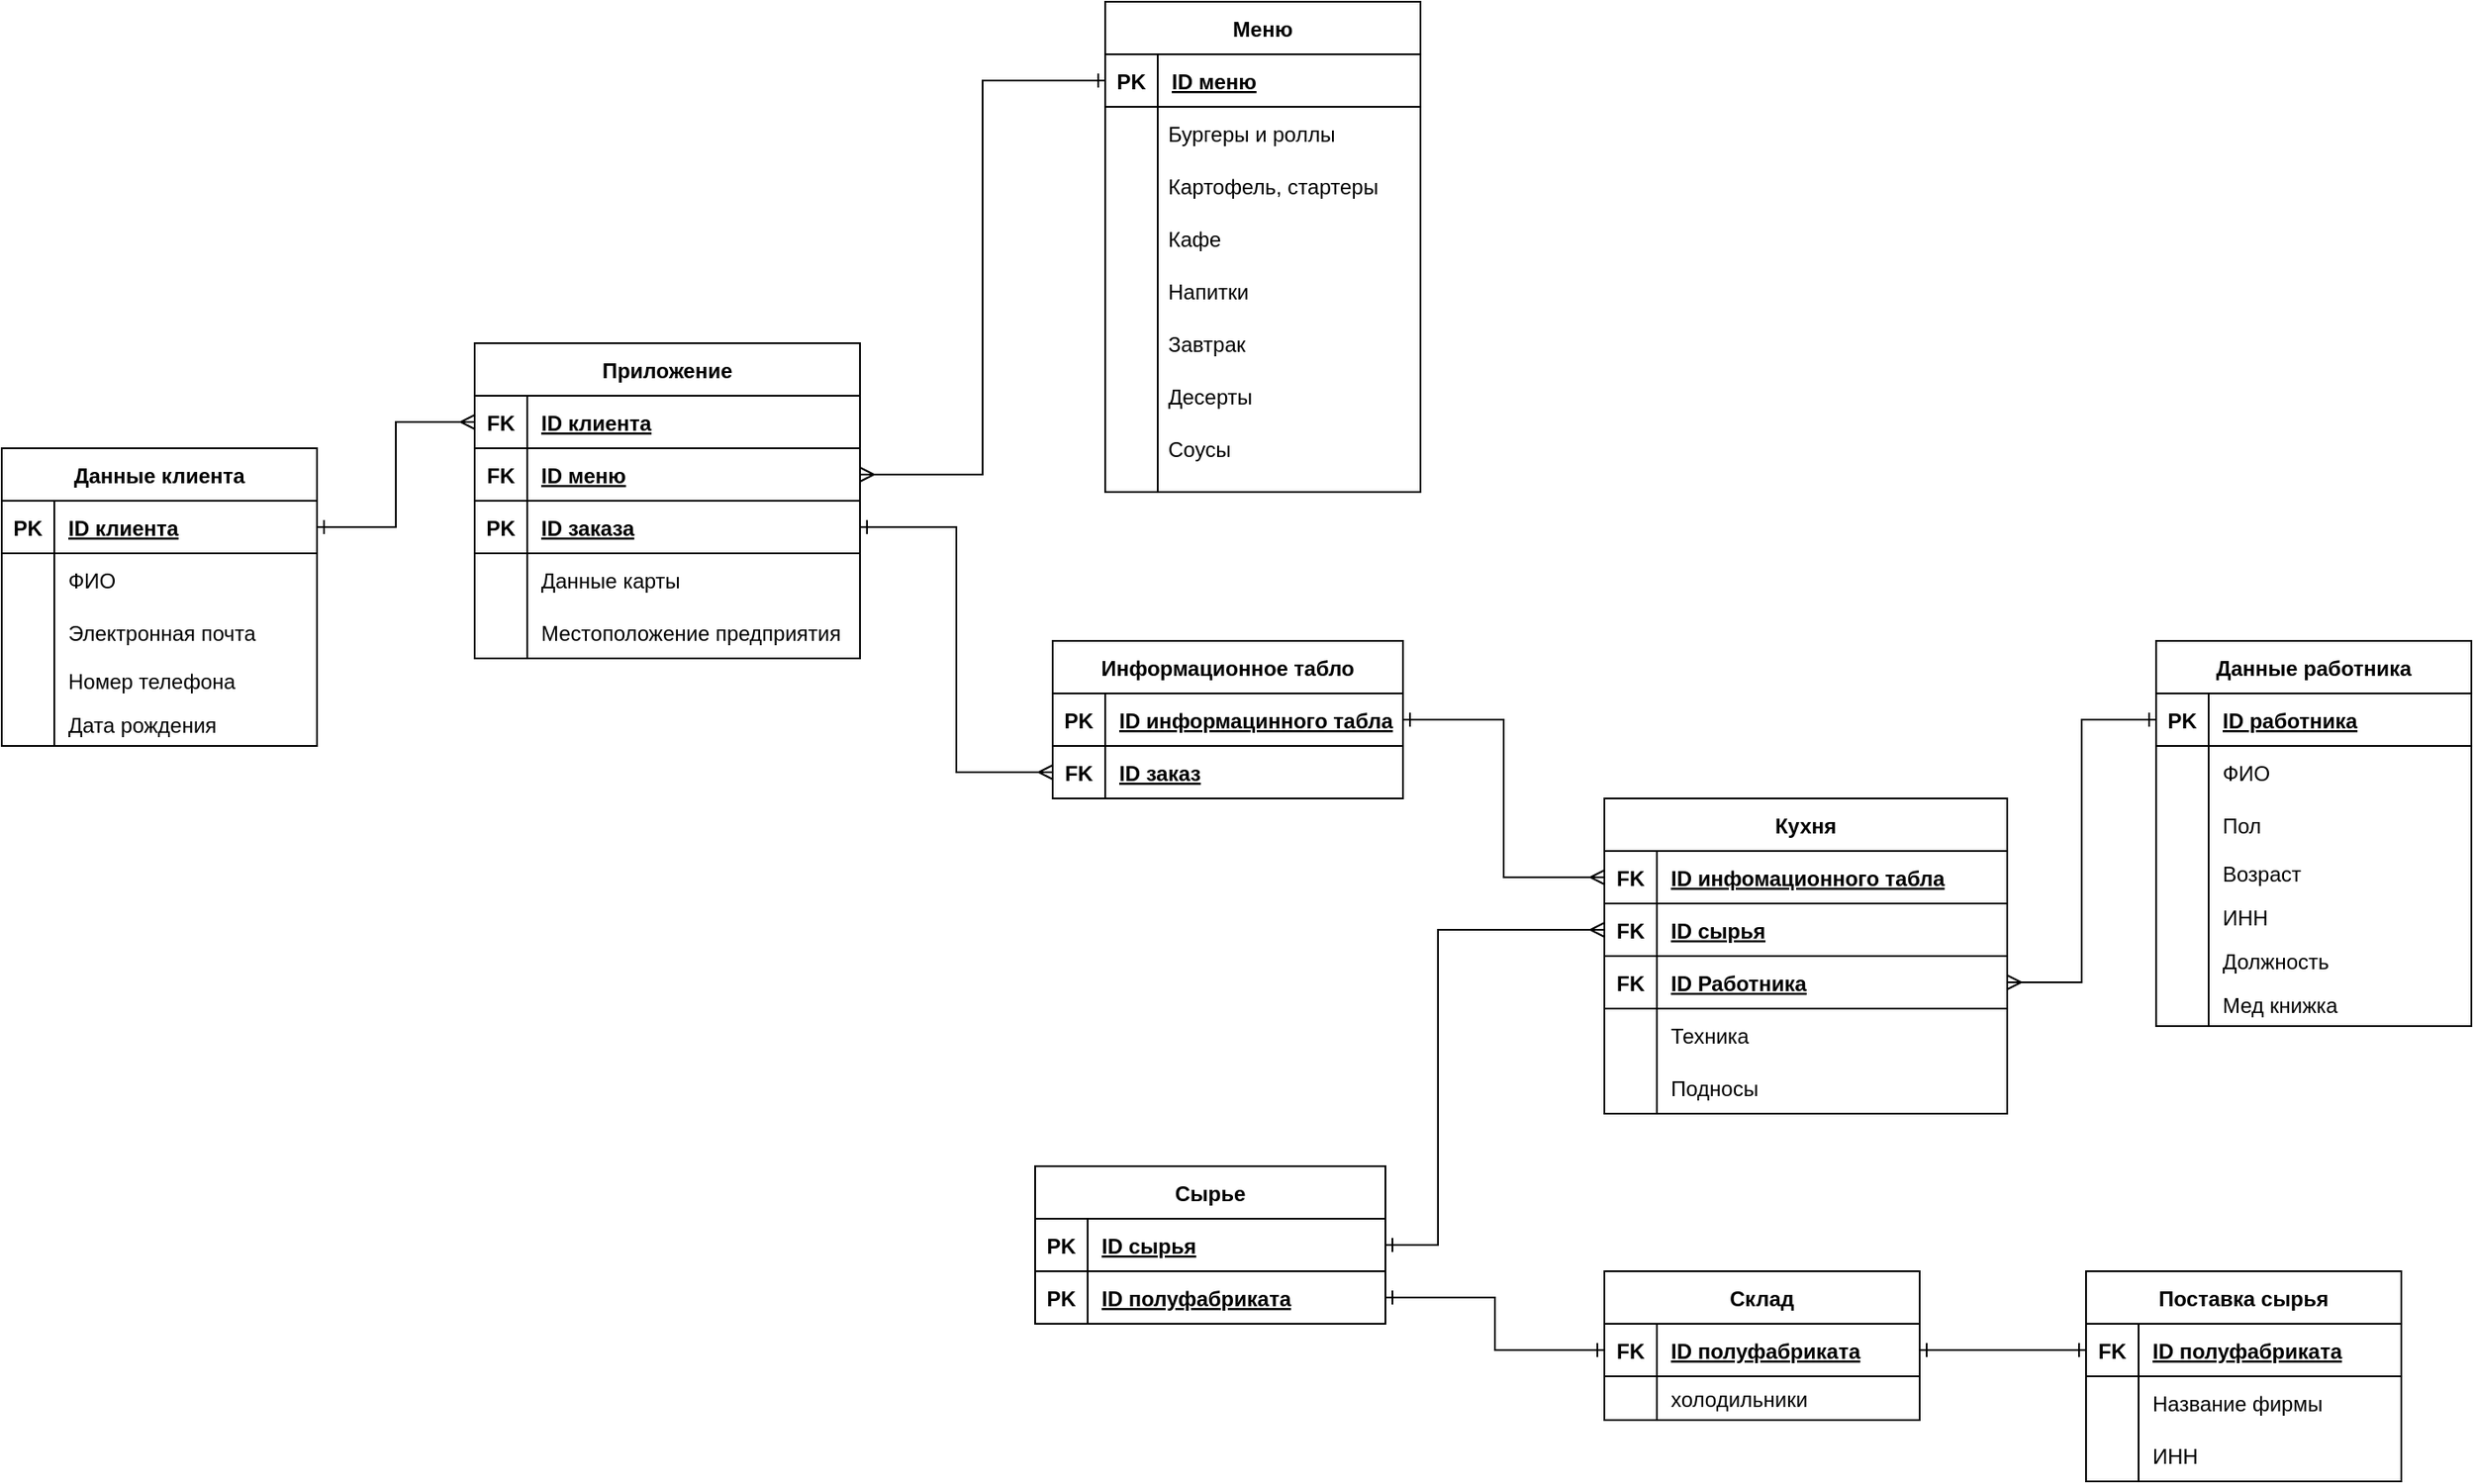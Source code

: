 <mxfile version="20.3.0" type="device"><diagram id="C5RBs43oDa-KdzZeNtuy" name="Page-1"><mxGraphModel dx="2031" dy="1224" grid="1" gridSize="10" guides="1" tooltips="1" connect="1" arrows="1" fold="1" page="1" pageScale="1" pageWidth="827" pageHeight="1169" math="0" shadow="0"><root><mxCell id="WIyWlLk6GJQsqaUBKTNV-0"/><mxCell id="WIyWlLk6GJQsqaUBKTNV-1" parent="WIyWlLk6GJQsqaUBKTNV-0"/><mxCell id="21Q_Gl4Gn3u93fMP9AJ4-6" value="Данные клиента" style="shape=table;startSize=30;container=1;collapsible=1;childLayout=tableLayout;fixedRows=1;rowLines=0;fontStyle=1;align=center;resizeLast=1;" vertex="1" parent="WIyWlLk6GJQsqaUBKTNV-1"><mxGeometry x="160" y="820" width="180" height="170" as="geometry"/></mxCell><mxCell id="21Q_Gl4Gn3u93fMP9AJ4-7" value="" style="shape=tableRow;horizontal=0;startSize=0;swimlaneHead=0;swimlaneBody=0;fillColor=none;collapsible=0;dropTarget=0;points=[[0,0.5],[1,0.5]];portConstraint=eastwest;top=0;left=0;right=0;bottom=1;" vertex="1" parent="21Q_Gl4Gn3u93fMP9AJ4-6"><mxGeometry y="30" width="180" height="30" as="geometry"/></mxCell><mxCell id="21Q_Gl4Gn3u93fMP9AJ4-8" value="PK" style="shape=partialRectangle;connectable=0;fillColor=none;top=0;left=0;bottom=0;right=0;fontStyle=1;overflow=hidden;" vertex="1" parent="21Q_Gl4Gn3u93fMP9AJ4-7"><mxGeometry width="30" height="30" as="geometry"><mxRectangle width="30" height="30" as="alternateBounds"/></mxGeometry></mxCell><mxCell id="21Q_Gl4Gn3u93fMP9AJ4-9" value="ID клиента" style="shape=partialRectangle;connectable=0;fillColor=none;top=0;left=0;bottom=0;right=0;align=left;spacingLeft=6;fontStyle=5;overflow=hidden;" vertex="1" parent="21Q_Gl4Gn3u93fMP9AJ4-7"><mxGeometry x="30" width="150" height="30" as="geometry"><mxRectangle width="150" height="30" as="alternateBounds"/></mxGeometry></mxCell><mxCell id="21Q_Gl4Gn3u93fMP9AJ4-10" value="" style="shape=tableRow;horizontal=0;startSize=0;swimlaneHead=0;swimlaneBody=0;fillColor=none;collapsible=0;dropTarget=0;points=[[0,0.5],[1,0.5]];portConstraint=eastwest;top=0;left=0;right=0;bottom=0;" vertex="1" parent="21Q_Gl4Gn3u93fMP9AJ4-6"><mxGeometry y="60" width="180" height="30" as="geometry"/></mxCell><mxCell id="21Q_Gl4Gn3u93fMP9AJ4-11" value="" style="shape=partialRectangle;connectable=0;fillColor=none;top=0;left=0;bottom=0;right=0;editable=1;overflow=hidden;" vertex="1" parent="21Q_Gl4Gn3u93fMP9AJ4-10"><mxGeometry width="30" height="30" as="geometry"><mxRectangle width="30" height="30" as="alternateBounds"/></mxGeometry></mxCell><mxCell id="21Q_Gl4Gn3u93fMP9AJ4-12" value="ФИО" style="shape=partialRectangle;connectable=0;fillColor=none;top=0;left=0;bottom=0;right=0;align=left;spacingLeft=6;overflow=hidden;" vertex="1" parent="21Q_Gl4Gn3u93fMP9AJ4-10"><mxGeometry x="30" width="150" height="30" as="geometry"><mxRectangle width="150" height="30" as="alternateBounds"/></mxGeometry></mxCell><mxCell id="21Q_Gl4Gn3u93fMP9AJ4-13" value="" style="shape=tableRow;horizontal=0;startSize=0;swimlaneHead=0;swimlaneBody=0;fillColor=none;collapsible=0;dropTarget=0;points=[[0,0.5],[1,0.5]];portConstraint=eastwest;top=0;left=0;right=0;bottom=0;" vertex="1" parent="21Q_Gl4Gn3u93fMP9AJ4-6"><mxGeometry y="90" width="180" height="30" as="geometry"/></mxCell><mxCell id="21Q_Gl4Gn3u93fMP9AJ4-14" value="" style="shape=partialRectangle;connectable=0;fillColor=none;top=0;left=0;bottom=0;right=0;editable=1;overflow=hidden;" vertex="1" parent="21Q_Gl4Gn3u93fMP9AJ4-13"><mxGeometry width="30" height="30" as="geometry"><mxRectangle width="30" height="30" as="alternateBounds"/></mxGeometry></mxCell><mxCell id="21Q_Gl4Gn3u93fMP9AJ4-15" value="Электронная почта" style="shape=partialRectangle;connectable=0;fillColor=none;top=0;left=0;bottom=0;right=0;align=left;spacingLeft=6;overflow=hidden;" vertex="1" parent="21Q_Gl4Gn3u93fMP9AJ4-13"><mxGeometry x="30" width="150" height="30" as="geometry"><mxRectangle width="150" height="30" as="alternateBounds"/></mxGeometry></mxCell><mxCell id="21Q_Gl4Gn3u93fMP9AJ4-16" value="" style="shape=tableRow;horizontal=0;startSize=0;swimlaneHead=0;swimlaneBody=0;fillColor=none;collapsible=0;dropTarget=0;points=[[0,0.5],[1,0.5]];portConstraint=eastwest;top=0;left=0;right=0;bottom=0;" vertex="1" parent="21Q_Gl4Gn3u93fMP9AJ4-6"><mxGeometry y="120" width="180" height="25" as="geometry"/></mxCell><mxCell id="21Q_Gl4Gn3u93fMP9AJ4-17" value="" style="shape=partialRectangle;connectable=0;fillColor=none;top=0;left=0;bottom=0;right=0;editable=1;overflow=hidden;" vertex="1" parent="21Q_Gl4Gn3u93fMP9AJ4-16"><mxGeometry width="30" height="25" as="geometry"><mxRectangle width="30" height="25" as="alternateBounds"/></mxGeometry></mxCell><mxCell id="21Q_Gl4Gn3u93fMP9AJ4-18" value="Номер телефона" style="shape=partialRectangle;connectable=0;fillColor=none;top=0;left=0;bottom=0;right=0;align=left;spacingLeft=6;overflow=hidden;" vertex="1" parent="21Q_Gl4Gn3u93fMP9AJ4-16"><mxGeometry x="30" width="150" height="25" as="geometry"><mxRectangle width="150" height="25" as="alternateBounds"/></mxGeometry></mxCell><mxCell id="21Q_Gl4Gn3u93fMP9AJ4-36" style="shape=tableRow;horizontal=0;startSize=0;swimlaneHead=0;swimlaneBody=0;fillColor=none;collapsible=0;dropTarget=0;points=[[0,0.5],[1,0.5]];portConstraint=eastwest;top=0;left=0;right=0;bottom=0;" vertex="1" parent="21Q_Gl4Gn3u93fMP9AJ4-6"><mxGeometry y="145" width="180" height="25" as="geometry"/></mxCell><mxCell id="21Q_Gl4Gn3u93fMP9AJ4-37" style="shape=partialRectangle;connectable=0;fillColor=none;top=0;left=0;bottom=0;right=0;editable=1;overflow=hidden;" vertex="1" parent="21Q_Gl4Gn3u93fMP9AJ4-36"><mxGeometry width="30" height="25" as="geometry"><mxRectangle width="30" height="25" as="alternateBounds"/></mxGeometry></mxCell><mxCell id="21Q_Gl4Gn3u93fMP9AJ4-38" value="Дата рождения" style="shape=partialRectangle;connectable=0;fillColor=none;top=0;left=0;bottom=0;right=0;align=left;spacingLeft=6;overflow=hidden;" vertex="1" parent="21Q_Gl4Gn3u93fMP9AJ4-36"><mxGeometry x="30" width="150" height="25" as="geometry"><mxRectangle width="150" height="25" as="alternateBounds"/></mxGeometry></mxCell><mxCell id="21Q_Gl4Gn3u93fMP9AJ4-45" value="Приложение" style="shape=table;startSize=30;container=1;collapsible=1;childLayout=tableLayout;fixedRows=1;rowLines=0;fontStyle=1;align=center;resizeLast=1;" vertex="1" parent="WIyWlLk6GJQsqaUBKTNV-1"><mxGeometry x="430" y="760" width="220" height="180" as="geometry"/></mxCell><mxCell id="21Q_Gl4Gn3u93fMP9AJ4-46" value="" style="shape=tableRow;horizontal=0;startSize=0;swimlaneHead=0;swimlaneBody=0;fillColor=none;collapsible=0;dropTarget=0;points=[[0,0.5],[1,0.5]];portConstraint=eastwest;top=0;left=0;right=0;bottom=1;" vertex="1" parent="21Q_Gl4Gn3u93fMP9AJ4-45"><mxGeometry y="30" width="220" height="30" as="geometry"/></mxCell><mxCell id="21Q_Gl4Gn3u93fMP9AJ4-47" value="FK" style="shape=partialRectangle;connectable=0;fillColor=none;top=0;left=0;bottom=0;right=0;fontStyle=1;overflow=hidden;" vertex="1" parent="21Q_Gl4Gn3u93fMP9AJ4-46"><mxGeometry width="30" height="30" as="geometry"><mxRectangle width="30" height="30" as="alternateBounds"/></mxGeometry></mxCell><mxCell id="21Q_Gl4Gn3u93fMP9AJ4-48" value="ID клиента" style="shape=partialRectangle;connectable=0;fillColor=none;top=0;left=0;bottom=0;right=0;align=left;spacingLeft=6;fontStyle=5;overflow=hidden;" vertex="1" parent="21Q_Gl4Gn3u93fMP9AJ4-46"><mxGeometry x="30" width="190" height="30" as="geometry"><mxRectangle width="190" height="30" as="alternateBounds"/></mxGeometry></mxCell><mxCell id="21Q_Gl4Gn3u93fMP9AJ4-64" style="shape=tableRow;horizontal=0;startSize=0;swimlaneHead=0;swimlaneBody=0;fillColor=none;collapsible=0;dropTarget=0;points=[[0,0.5],[1,0.5]];portConstraint=eastwest;top=0;left=0;right=0;bottom=1;" vertex="1" parent="21Q_Gl4Gn3u93fMP9AJ4-45"><mxGeometry y="60" width="220" height="30" as="geometry"/></mxCell><mxCell id="21Q_Gl4Gn3u93fMP9AJ4-65" value="FK" style="shape=partialRectangle;connectable=0;fillColor=none;top=0;left=0;bottom=0;right=0;fontStyle=1;overflow=hidden;" vertex="1" parent="21Q_Gl4Gn3u93fMP9AJ4-64"><mxGeometry width="30" height="30" as="geometry"><mxRectangle width="30" height="30" as="alternateBounds"/></mxGeometry></mxCell><mxCell id="21Q_Gl4Gn3u93fMP9AJ4-66" value="ID меню" style="shape=partialRectangle;connectable=0;fillColor=none;top=0;left=0;bottom=0;right=0;align=left;spacingLeft=6;fontStyle=5;overflow=hidden;" vertex="1" parent="21Q_Gl4Gn3u93fMP9AJ4-64"><mxGeometry x="30" width="190" height="30" as="geometry"><mxRectangle width="190" height="30" as="alternateBounds"/></mxGeometry></mxCell><mxCell id="21Q_Gl4Gn3u93fMP9AJ4-61" style="shape=tableRow;horizontal=0;startSize=0;swimlaneHead=0;swimlaneBody=0;fillColor=none;collapsible=0;dropTarget=0;points=[[0,0.5],[1,0.5]];portConstraint=eastwest;top=0;left=0;right=0;bottom=1;" vertex="1" parent="21Q_Gl4Gn3u93fMP9AJ4-45"><mxGeometry y="90" width="220" height="30" as="geometry"/></mxCell><mxCell id="21Q_Gl4Gn3u93fMP9AJ4-62" value="PK" style="shape=partialRectangle;connectable=0;fillColor=none;top=0;left=0;bottom=0;right=0;fontStyle=1;overflow=hidden;" vertex="1" parent="21Q_Gl4Gn3u93fMP9AJ4-61"><mxGeometry width="30" height="30" as="geometry"><mxRectangle width="30" height="30" as="alternateBounds"/></mxGeometry></mxCell><mxCell id="21Q_Gl4Gn3u93fMP9AJ4-63" value="ID заказа" style="shape=partialRectangle;connectable=0;fillColor=none;top=0;left=0;bottom=0;right=0;align=left;spacingLeft=6;fontStyle=5;overflow=hidden;" vertex="1" parent="21Q_Gl4Gn3u93fMP9AJ4-61"><mxGeometry x="30" width="190" height="30" as="geometry"><mxRectangle width="190" height="30" as="alternateBounds"/></mxGeometry></mxCell><mxCell id="21Q_Gl4Gn3u93fMP9AJ4-49" value="" style="shape=tableRow;horizontal=0;startSize=0;swimlaneHead=0;swimlaneBody=0;fillColor=none;collapsible=0;dropTarget=0;points=[[0,0.5],[1,0.5]];portConstraint=eastwest;top=0;left=0;right=0;bottom=0;" vertex="1" parent="21Q_Gl4Gn3u93fMP9AJ4-45"><mxGeometry y="120" width="220" height="30" as="geometry"/></mxCell><mxCell id="21Q_Gl4Gn3u93fMP9AJ4-50" value="" style="shape=partialRectangle;connectable=0;fillColor=none;top=0;left=0;bottom=0;right=0;editable=1;overflow=hidden;" vertex="1" parent="21Q_Gl4Gn3u93fMP9AJ4-49"><mxGeometry width="30" height="30" as="geometry"><mxRectangle width="30" height="30" as="alternateBounds"/></mxGeometry></mxCell><mxCell id="21Q_Gl4Gn3u93fMP9AJ4-51" value="Данные карты" style="shape=partialRectangle;connectable=0;fillColor=none;top=0;left=0;bottom=0;right=0;align=left;spacingLeft=6;overflow=hidden;" vertex="1" parent="21Q_Gl4Gn3u93fMP9AJ4-49"><mxGeometry x="30" width="190" height="30" as="geometry"><mxRectangle width="190" height="30" as="alternateBounds"/></mxGeometry></mxCell><mxCell id="21Q_Gl4Gn3u93fMP9AJ4-52" value="" style="shape=tableRow;horizontal=0;startSize=0;swimlaneHead=0;swimlaneBody=0;fillColor=none;collapsible=0;dropTarget=0;points=[[0,0.5],[1,0.5]];portConstraint=eastwest;top=0;left=0;right=0;bottom=0;" vertex="1" parent="21Q_Gl4Gn3u93fMP9AJ4-45"><mxGeometry y="150" width="220" height="30" as="geometry"/></mxCell><mxCell id="21Q_Gl4Gn3u93fMP9AJ4-53" value="" style="shape=partialRectangle;connectable=0;fillColor=none;top=0;left=0;bottom=0;right=0;editable=1;overflow=hidden;" vertex="1" parent="21Q_Gl4Gn3u93fMP9AJ4-52"><mxGeometry width="30" height="30" as="geometry"><mxRectangle width="30" height="30" as="alternateBounds"/></mxGeometry></mxCell><mxCell id="21Q_Gl4Gn3u93fMP9AJ4-54" value="Местоположение предприятия" style="shape=partialRectangle;connectable=0;fillColor=none;top=0;left=0;bottom=0;right=0;align=left;spacingLeft=6;overflow=hidden;" vertex="1" parent="21Q_Gl4Gn3u93fMP9AJ4-52"><mxGeometry x="30" width="190" height="30" as="geometry"><mxRectangle width="190" height="30" as="alternateBounds"/></mxGeometry></mxCell><mxCell id="21Q_Gl4Gn3u93fMP9AJ4-67" value="Меню" style="shape=table;startSize=30;container=1;collapsible=1;childLayout=tableLayout;fixedRows=1;rowLines=0;fontStyle=1;align=center;resizeLast=1;" vertex="1" parent="WIyWlLk6GJQsqaUBKTNV-1"><mxGeometry x="790" y="565" width="180" height="280" as="geometry"/></mxCell><mxCell id="21Q_Gl4Gn3u93fMP9AJ4-68" value="" style="shape=tableRow;horizontal=0;startSize=0;swimlaneHead=0;swimlaneBody=0;fillColor=none;collapsible=0;dropTarget=0;points=[[0,0.5],[1,0.5]];portConstraint=eastwest;top=0;left=0;right=0;bottom=1;" vertex="1" parent="21Q_Gl4Gn3u93fMP9AJ4-67"><mxGeometry y="30" width="180" height="30" as="geometry"/></mxCell><mxCell id="21Q_Gl4Gn3u93fMP9AJ4-69" value="PK" style="shape=partialRectangle;connectable=0;fillColor=none;top=0;left=0;bottom=0;right=0;fontStyle=1;overflow=hidden;" vertex="1" parent="21Q_Gl4Gn3u93fMP9AJ4-68"><mxGeometry width="30" height="30" as="geometry"><mxRectangle width="30" height="30" as="alternateBounds"/></mxGeometry></mxCell><mxCell id="21Q_Gl4Gn3u93fMP9AJ4-70" value="ID меню" style="shape=partialRectangle;connectable=0;fillColor=none;top=0;left=0;bottom=0;right=0;align=left;spacingLeft=6;fontStyle=5;overflow=hidden;" vertex="1" parent="21Q_Gl4Gn3u93fMP9AJ4-68"><mxGeometry x="30" width="150" height="30" as="geometry"><mxRectangle width="150" height="30" as="alternateBounds"/></mxGeometry></mxCell><mxCell id="21Q_Gl4Gn3u93fMP9AJ4-71" value="" style="shape=tableRow;horizontal=0;startSize=0;swimlaneHead=0;swimlaneBody=0;fillColor=none;collapsible=0;dropTarget=0;points=[[0,0.5],[1,0.5]];portConstraint=eastwest;top=0;left=0;right=0;bottom=0;" vertex="1" parent="21Q_Gl4Gn3u93fMP9AJ4-67"><mxGeometry y="60" width="180" height="30" as="geometry"/></mxCell><mxCell id="21Q_Gl4Gn3u93fMP9AJ4-72" value="" style="shape=partialRectangle;connectable=0;fillColor=none;top=0;left=0;bottom=0;right=0;editable=1;overflow=hidden;" vertex="1" parent="21Q_Gl4Gn3u93fMP9AJ4-71"><mxGeometry width="30" height="30" as="geometry"><mxRectangle width="30" height="30" as="alternateBounds"/></mxGeometry></mxCell><mxCell id="21Q_Gl4Gn3u93fMP9AJ4-73" value="" style="shape=partialRectangle;connectable=0;fillColor=none;top=0;left=0;bottom=0;right=0;align=left;spacingLeft=6;overflow=hidden;" vertex="1" parent="21Q_Gl4Gn3u93fMP9AJ4-71"><mxGeometry x="30" width="150" height="30" as="geometry"><mxRectangle width="150" height="30" as="alternateBounds"/></mxGeometry></mxCell><mxCell id="21Q_Gl4Gn3u93fMP9AJ4-74" value="" style="shape=tableRow;horizontal=0;startSize=0;swimlaneHead=0;swimlaneBody=0;fillColor=none;collapsible=0;dropTarget=0;points=[[0,0.5],[1,0.5]];portConstraint=eastwest;top=0;left=0;right=0;bottom=0;" vertex="1" parent="21Q_Gl4Gn3u93fMP9AJ4-67"><mxGeometry y="90" width="180" height="30" as="geometry"/></mxCell><mxCell id="21Q_Gl4Gn3u93fMP9AJ4-75" value="" style="shape=partialRectangle;connectable=0;fillColor=none;top=0;left=0;bottom=0;right=0;editable=1;overflow=hidden;" vertex="1" parent="21Q_Gl4Gn3u93fMP9AJ4-74"><mxGeometry width="30" height="30" as="geometry"><mxRectangle width="30" height="30" as="alternateBounds"/></mxGeometry></mxCell><mxCell id="21Q_Gl4Gn3u93fMP9AJ4-76" value="" style="shape=partialRectangle;connectable=0;fillColor=none;top=0;left=0;bottom=0;right=0;align=left;spacingLeft=6;overflow=hidden;" vertex="1" parent="21Q_Gl4Gn3u93fMP9AJ4-74"><mxGeometry x="30" width="150" height="30" as="geometry"><mxRectangle width="150" height="30" as="alternateBounds"/></mxGeometry></mxCell><mxCell id="21Q_Gl4Gn3u93fMP9AJ4-77" value="" style="shape=tableRow;horizontal=0;startSize=0;swimlaneHead=0;swimlaneBody=0;fillColor=none;collapsible=0;dropTarget=0;points=[[0,0.5],[1,0.5]];portConstraint=eastwest;top=0;left=0;right=0;bottom=0;" vertex="1" parent="21Q_Gl4Gn3u93fMP9AJ4-67"><mxGeometry y="120" width="180" height="25" as="geometry"/></mxCell><mxCell id="21Q_Gl4Gn3u93fMP9AJ4-78" value="" style="shape=partialRectangle;connectable=0;fillColor=none;top=0;left=0;bottom=0;right=0;editable=1;overflow=hidden;" vertex="1" parent="21Q_Gl4Gn3u93fMP9AJ4-77"><mxGeometry width="30" height="25" as="geometry"><mxRectangle width="30" height="25" as="alternateBounds"/></mxGeometry></mxCell><mxCell id="21Q_Gl4Gn3u93fMP9AJ4-79" value="" style="shape=partialRectangle;connectable=0;fillColor=none;top=0;left=0;bottom=0;right=0;align=left;spacingLeft=6;overflow=hidden;" vertex="1" parent="21Q_Gl4Gn3u93fMP9AJ4-77"><mxGeometry x="30" width="150" height="25" as="geometry"><mxRectangle width="150" height="25" as="alternateBounds"/></mxGeometry></mxCell><mxCell id="21Q_Gl4Gn3u93fMP9AJ4-80" style="shape=tableRow;horizontal=0;startSize=0;swimlaneHead=0;swimlaneBody=0;fillColor=none;collapsible=0;dropTarget=0;points=[[0,0.5],[1,0.5]];portConstraint=eastwest;top=0;left=0;right=0;bottom=0;" vertex="1" parent="21Q_Gl4Gn3u93fMP9AJ4-67"><mxGeometry y="145" width="180" height="25" as="geometry"/></mxCell><mxCell id="21Q_Gl4Gn3u93fMP9AJ4-81" style="shape=partialRectangle;connectable=0;fillColor=none;top=0;left=0;bottom=0;right=0;editable=1;overflow=hidden;" vertex="1" parent="21Q_Gl4Gn3u93fMP9AJ4-80"><mxGeometry width="30" height="25" as="geometry"><mxRectangle width="30" height="25" as="alternateBounds"/></mxGeometry></mxCell><mxCell id="21Q_Gl4Gn3u93fMP9AJ4-82" value="" style="shape=partialRectangle;connectable=0;fillColor=none;top=0;left=0;bottom=0;right=0;align=left;spacingLeft=6;overflow=hidden;" vertex="1" parent="21Q_Gl4Gn3u93fMP9AJ4-80"><mxGeometry x="30" width="150" height="25" as="geometry"><mxRectangle width="150" height="25" as="alternateBounds"/></mxGeometry></mxCell><mxCell id="21Q_Gl4Gn3u93fMP9AJ4-90" style="shape=tableRow;horizontal=0;startSize=0;swimlaneHead=0;swimlaneBody=0;fillColor=none;collapsible=0;dropTarget=0;points=[[0,0.5],[1,0.5]];portConstraint=eastwest;top=0;left=0;right=0;bottom=0;" vertex="1" parent="21Q_Gl4Gn3u93fMP9AJ4-67"><mxGeometry y="170" width="180" height="25" as="geometry"/></mxCell><mxCell id="21Q_Gl4Gn3u93fMP9AJ4-91" style="shape=partialRectangle;connectable=0;fillColor=none;top=0;left=0;bottom=0;right=0;editable=1;overflow=hidden;" vertex="1" parent="21Q_Gl4Gn3u93fMP9AJ4-90"><mxGeometry width="30" height="25" as="geometry"><mxRectangle width="30" height="25" as="alternateBounds"/></mxGeometry></mxCell><mxCell id="21Q_Gl4Gn3u93fMP9AJ4-92" style="shape=partialRectangle;connectable=0;fillColor=none;top=0;left=0;bottom=0;right=0;align=left;spacingLeft=6;overflow=hidden;" vertex="1" parent="21Q_Gl4Gn3u93fMP9AJ4-90"><mxGeometry x="30" width="150" height="25" as="geometry"><mxRectangle width="150" height="25" as="alternateBounds"/></mxGeometry></mxCell><mxCell id="21Q_Gl4Gn3u93fMP9AJ4-87" style="shape=tableRow;horizontal=0;startSize=0;swimlaneHead=0;swimlaneBody=0;fillColor=none;collapsible=0;dropTarget=0;points=[[0,0.5],[1,0.5]];portConstraint=eastwest;top=0;left=0;right=0;bottom=0;" vertex="1" parent="21Q_Gl4Gn3u93fMP9AJ4-67"><mxGeometry y="195" width="180" height="25" as="geometry"/></mxCell><mxCell id="21Q_Gl4Gn3u93fMP9AJ4-88" style="shape=partialRectangle;connectable=0;fillColor=none;top=0;left=0;bottom=0;right=0;editable=1;overflow=hidden;" vertex="1" parent="21Q_Gl4Gn3u93fMP9AJ4-87"><mxGeometry width="30" height="25" as="geometry"><mxRectangle width="30" height="25" as="alternateBounds"/></mxGeometry></mxCell><mxCell id="21Q_Gl4Gn3u93fMP9AJ4-89" style="shape=partialRectangle;connectable=0;fillColor=none;top=0;left=0;bottom=0;right=0;align=left;spacingLeft=6;overflow=hidden;" vertex="1" parent="21Q_Gl4Gn3u93fMP9AJ4-87"><mxGeometry x="30" width="150" height="25" as="geometry"><mxRectangle width="150" height="25" as="alternateBounds"/></mxGeometry></mxCell><mxCell id="21Q_Gl4Gn3u93fMP9AJ4-84" style="shape=tableRow;horizontal=0;startSize=0;swimlaneHead=0;swimlaneBody=0;fillColor=none;collapsible=0;dropTarget=0;points=[[0,0.5],[1,0.5]];portConstraint=eastwest;top=0;left=0;right=0;bottom=0;" vertex="1" parent="21Q_Gl4Gn3u93fMP9AJ4-67"><mxGeometry y="220" width="180" height="60" as="geometry"/></mxCell><mxCell id="21Q_Gl4Gn3u93fMP9AJ4-85" style="shape=partialRectangle;connectable=0;fillColor=none;top=0;left=0;bottom=0;right=0;editable=1;overflow=hidden;" vertex="1" parent="21Q_Gl4Gn3u93fMP9AJ4-84"><mxGeometry width="30" height="60" as="geometry"><mxRectangle width="30" height="60" as="alternateBounds"/></mxGeometry></mxCell><mxCell id="21Q_Gl4Gn3u93fMP9AJ4-86" style="shape=partialRectangle;connectable=0;fillColor=none;top=0;left=0;bottom=0;right=0;align=left;spacingLeft=6;overflow=hidden;" vertex="1" parent="21Q_Gl4Gn3u93fMP9AJ4-84"><mxGeometry x="30" width="150" height="60" as="geometry"><mxRectangle width="150" height="60" as="alternateBounds"/></mxGeometry></mxCell><mxCell id="pCVLtEq93Mf8ot2EROqn-43" value="Соусы" style="text;strokeColor=none;fillColor=none;align=left;verticalAlign=middle;spacingLeft=4;spacingRight=4;overflow=hidden;points=[[0,0.5],[1,0.5]];portConstraint=eastwest;rotatable=0;" parent="WIyWlLk6GJQsqaUBKTNV-1" vertex="1"><mxGeometry x="820" y="805" width="140" height="30" as="geometry"/></mxCell><mxCell id="pCVLtEq93Mf8ot2EROqn-44" value="Десерты" style="text;strokeColor=none;fillColor=none;align=left;verticalAlign=middle;spacingLeft=4;spacingRight=4;overflow=hidden;points=[[0,0.5],[1,0.5]];portConstraint=eastwest;rotatable=0;" parent="WIyWlLk6GJQsqaUBKTNV-1" vertex="1"><mxGeometry x="820" y="775" width="140" height="30" as="geometry"/></mxCell><mxCell id="pCVLtEq93Mf8ot2EROqn-45" value="Завтрак" style="text;strokeColor=none;fillColor=none;align=left;verticalAlign=middle;spacingLeft=4;spacingRight=4;overflow=hidden;points=[[0,0.5],[1,0.5]];portConstraint=eastwest;rotatable=0;" parent="WIyWlLk6GJQsqaUBKTNV-1" vertex="1"><mxGeometry x="820" y="745" width="140" height="30" as="geometry"/></mxCell><mxCell id="pCVLtEq93Mf8ot2EROqn-46" value="Напитки" style="text;strokeColor=none;fillColor=none;align=left;verticalAlign=middle;spacingLeft=4;spacingRight=4;overflow=hidden;points=[[0,0.5],[1,0.5]];portConstraint=eastwest;rotatable=0;" parent="WIyWlLk6GJQsqaUBKTNV-1" vertex="1"><mxGeometry x="820" y="715" width="140" height="30" as="geometry"/></mxCell><mxCell id="pCVLtEq93Mf8ot2EROqn-24" value="Кафе" style="text;strokeColor=none;fillColor=none;align=left;verticalAlign=middle;spacingLeft=4;spacingRight=4;overflow=hidden;points=[[0,0.5],[1,0.5]];portConstraint=eastwest;rotatable=0;" parent="WIyWlLk6GJQsqaUBKTNV-1" vertex="1"><mxGeometry x="820" y="685" width="140" height="30" as="geometry"/></mxCell><mxCell id="pCVLtEq93Mf8ot2EROqn-23" value="Картофель, стартеры" style="text;strokeColor=none;fillColor=none;align=left;verticalAlign=middle;spacingLeft=4;spacingRight=4;overflow=hidden;points=[[0,0.5],[1,0.5]];portConstraint=eastwest;rotatable=0;" parent="WIyWlLk6GJQsqaUBKTNV-1" vertex="1"><mxGeometry x="820" y="655" width="140" height="30" as="geometry"/></mxCell><mxCell id="pCVLtEq93Mf8ot2EROqn-22" value="Бургеры и роллы" style="text;strokeColor=none;fillColor=none;align=left;verticalAlign=middle;spacingLeft=4;spacingRight=4;overflow=hidden;points=[[0,0.5],[1,0.5]];portConstraint=eastwest;rotatable=0;" parent="WIyWlLk6GJQsqaUBKTNV-1" vertex="1"><mxGeometry x="820" y="625" width="140" height="30" as="geometry"/></mxCell><mxCell id="21Q_Gl4Gn3u93fMP9AJ4-93" style="edgeStyle=orthogonalEdgeStyle;rounded=0;orthogonalLoop=1;jettySize=auto;html=1;endArrow=ERmany;endFill=0;startArrow=ERone;startFill=0;" edge="1" parent="WIyWlLk6GJQsqaUBKTNV-1" source="21Q_Gl4Gn3u93fMP9AJ4-68" target="21Q_Gl4Gn3u93fMP9AJ4-64"><mxGeometry relative="1" as="geometry"/></mxCell><mxCell id="21Q_Gl4Gn3u93fMP9AJ4-96" style="edgeStyle=orthogonalEdgeStyle;rounded=0;orthogonalLoop=1;jettySize=auto;html=1;entryX=0;entryY=0.5;entryDx=0;entryDy=0;startArrow=ERone;startFill=0;endArrow=ERmany;endFill=0;" edge="1" parent="WIyWlLk6GJQsqaUBKTNV-1" source="21Q_Gl4Gn3u93fMP9AJ4-7" target="21Q_Gl4Gn3u93fMP9AJ4-46"><mxGeometry relative="1" as="geometry"/></mxCell><mxCell id="21Q_Gl4Gn3u93fMP9AJ4-110" value="Информационное табло" style="shape=table;startSize=30;container=1;collapsible=1;childLayout=tableLayout;fixedRows=1;rowLines=0;fontStyle=1;align=center;resizeLast=1;" vertex="1" parent="WIyWlLk6GJQsqaUBKTNV-1"><mxGeometry x="760" y="930" width="200.0" height="90" as="geometry"/></mxCell><mxCell id="21Q_Gl4Gn3u93fMP9AJ4-129" style="shape=tableRow;horizontal=0;startSize=0;swimlaneHead=0;swimlaneBody=0;fillColor=none;collapsible=0;dropTarget=0;points=[[0,0.5],[1,0.5]];portConstraint=eastwest;top=0;left=0;right=0;bottom=1;" vertex="1" parent="21Q_Gl4Gn3u93fMP9AJ4-110"><mxGeometry y="30" width="200.0" height="30" as="geometry"/></mxCell><mxCell id="21Q_Gl4Gn3u93fMP9AJ4-130" value="PK" style="shape=partialRectangle;connectable=0;fillColor=none;top=0;left=0;bottom=0;right=0;fontStyle=1;overflow=hidden;" vertex="1" parent="21Q_Gl4Gn3u93fMP9AJ4-129"><mxGeometry width="30" height="30" as="geometry"><mxRectangle width="30" height="30" as="alternateBounds"/></mxGeometry></mxCell><mxCell id="21Q_Gl4Gn3u93fMP9AJ4-131" value="ID информацинного табла" style="shape=partialRectangle;connectable=0;fillColor=none;top=0;left=0;bottom=0;right=0;align=left;spacingLeft=6;fontStyle=5;overflow=hidden;" vertex="1" parent="21Q_Gl4Gn3u93fMP9AJ4-129"><mxGeometry x="30" width="170.0" height="30" as="geometry"><mxRectangle width="170.0" height="30" as="alternateBounds"/></mxGeometry></mxCell><mxCell id="21Q_Gl4Gn3u93fMP9AJ4-111" value="" style="shape=tableRow;horizontal=0;startSize=0;swimlaneHead=0;swimlaneBody=0;fillColor=none;collapsible=0;dropTarget=0;points=[[0,0.5],[1,0.5]];portConstraint=eastwest;top=0;left=0;right=0;bottom=1;" vertex="1" parent="21Q_Gl4Gn3u93fMP9AJ4-110"><mxGeometry y="60" width="200.0" height="30" as="geometry"/></mxCell><mxCell id="21Q_Gl4Gn3u93fMP9AJ4-112" value="FK" style="shape=partialRectangle;connectable=0;fillColor=none;top=0;left=0;bottom=0;right=0;fontStyle=1;overflow=hidden;" vertex="1" parent="21Q_Gl4Gn3u93fMP9AJ4-111"><mxGeometry width="30" height="30" as="geometry"><mxRectangle width="30" height="30" as="alternateBounds"/></mxGeometry></mxCell><mxCell id="21Q_Gl4Gn3u93fMP9AJ4-113" value="ID заказ" style="shape=partialRectangle;connectable=0;fillColor=none;top=0;left=0;bottom=0;right=0;align=left;spacingLeft=6;fontStyle=5;overflow=hidden;" vertex="1" parent="21Q_Gl4Gn3u93fMP9AJ4-111"><mxGeometry x="30" width="170.0" height="30" as="geometry"><mxRectangle width="170.0" height="30" as="alternateBounds"/></mxGeometry></mxCell><mxCell id="21Q_Gl4Gn3u93fMP9AJ4-127" style="edgeStyle=orthogonalEdgeStyle;rounded=0;orthogonalLoop=1;jettySize=auto;html=1;entryX=0;entryY=0.5;entryDx=0;entryDy=0;startArrow=ERone;startFill=0;endArrow=ERmany;endFill=0;" edge="1" parent="WIyWlLk6GJQsqaUBKTNV-1" source="21Q_Gl4Gn3u93fMP9AJ4-61" target="21Q_Gl4Gn3u93fMP9AJ4-111"><mxGeometry relative="1" as="geometry"/></mxCell><mxCell id="21Q_Gl4Gn3u93fMP9AJ4-132" value="Кухня" style="shape=table;startSize=30;container=1;collapsible=1;childLayout=tableLayout;fixedRows=1;rowLines=0;fontStyle=1;align=center;resizeLast=1;" vertex="1" parent="WIyWlLk6GJQsqaUBKTNV-1"><mxGeometry x="1075" y="1020" width="230" height="180" as="geometry"/></mxCell><mxCell id="21Q_Gl4Gn3u93fMP9AJ4-133" value="" style="shape=tableRow;horizontal=0;startSize=0;swimlaneHead=0;swimlaneBody=0;fillColor=none;collapsible=0;dropTarget=0;points=[[0,0.5],[1,0.5]];portConstraint=eastwest;top=0;left=0;right=0;bottom=1;" vertex="1" parent="21Q_Gl4Gn3u93fMP9AJ4-132"><mxGeometry y="30" width="230" height="30" as="geometry"/></mxCell><mxCell id="21Q_Gl4Gn3u93fMP9AJ4-134" value="FK" style="shape=partialRectangle;connectable=0;fillColor=none;top=0;left=0;bottom=0;right=0;fontStyle=1;overflow=hidden;" vertex="1" parent="21Q_Gl4Gn3u93fMP9AJ4-133"><mxGeometry width="30" height="30" as="geometry"><mxRectangle width="30" height="30" as="alternateBounds"/></mxGeometry></mxCell><mxCell id="21Q_Gl4Gn3u93fMP9AJ4-135" value="ID инфомационного табла" style="shape=partialRectangle;connectable=0;fillColor=none;top=0;left=0;bottom=0;right=0;align=left;spacingLeft=6;fontStyle=5;overflow=hidden;" vertex="1" parent="21Q_Gl4Gn3u93fMP9AJ4-133"><mxGeometry x="30" width="200" height="30" as="geometry"><mxRectangle width="200" height="30" as="alternateBounds"/></mxGeometry></mxCell><mxCell id="21Q_Gl4Gn3u93fMP9AJ4-152" style="shape=tableRow;horizontal=0;startSize=0;swimlaneHead=0;swimlaneBody=0;fillColor=none;collapsible=0;dropTarget=0;points=[[0,0.5],[1,0.5]];portConstraint=eastwest;top=0;left=0;right=0;bottom=1;" vertex="1" parent="21Q_Gl4Gn3u93fMP9AJ4-132"><mxGeometry y="60" width="230" height="30" as="geometry"/></mxCell><mxCell id="21Q_Gl4Gn3u93fMP9AJ4-153" value="FK" style="shape=partialRectangle;connectable=0;fillColor=none;top=0;left=0;bottom=0;right=0;fontStyle=1;overflow=hidden;" vertex="1" parent="21Q_Gl4Gn3u93fMP9AJ4-152"><mxGeometry width="30" height="30" as="geometry"><mxRectangle width="30" height="30" as="alternateBounds"/></mxGeometry></mxCell><mxCell id="21Q_Gl4Gn3u93fMP9AJ4-154" value="ID сырья" style="shape=partialRectangle;connectable=0;fillColor=none;top=0;left=0;bottom=0;right=0;align=left;spacingLeft=6;fontStyle=5;overflow=hidden;" vertex="1" parent="21Q_Gl4Gn3u93fMP9AJ4-152"><mxGeometry x="30" width="200" height="30" as="geometry"><mxRectangle width="200" height="30" as="alternateBounds"/></mxGeometry></mxCell><mxCell id="21Q_Gl4Gn3u93fMP9AJ4-149" style="shape=tableRow;horizontal=0;startSize=0;swimlaneHead=0;swimlaneBody=0;fillColor=none;collapsible=0;dropTarget=0;points=[[0,0.5],[1,0.5]];portConstraint=eastwest;top=0;left=0;right=0;bottom=1;" vertex="1" parent="21Q_Gl4Gn3u93fMP9AJ4-132"><mxGeometry y="90" width="230" height="30" as="geometry"/></mxCell><mxCell id="21Q_Gl4Gn3u93fMP9AJ4-150" value="FK" style="shape=partialRectangle;connectable=0;fillColor=none;top=0;left=0;bottom=0;right=0;fontStyle=1;overflow=hidden;" vertex="1" parent="21Q_Gl4Gn3u93fMP9AJ4-149"><mxGeometry width="30" height="30" as="geometry"><mxRectangle width="30" height="30" as="alternateBounds"/></mxGeometry></mxCell><mxCell id="21Q_Gl4Gn3u93fMP9AJ4-151" value="ID Работника" style="shape=partialRectangle;connectable=0;fillColor=none;top=0;left=0;bottom=0;right=0;align=left;spacingLeft=6;fontStyle=5;overflow=hidden;" vertex="1" parent="21Q_Gl4Gn3u93fMP9AJ4-149"><mxGeometry x="30" width="200" height="30" as="geometry"><mxRectangle width="200" height="30" as="alternateBounds"/></mxGeometry></mxCell><mxCell id="21Q_Gl4Gn3u93fMP9AJ4-136" value="" style="shape=tableRow;horizontal=0;startSize=0;swimlaneHead=0;swimlaneBody=0;fillColor=none;collapsible=0;dropTarget=0;points=[[0,0.5],[1,0.5]];portConstraint=eastwest;top=0;left=0;right=0;bottom=0;" vertex="1" parent="21Q_Gl4Gn3u93fMP9AJ4-132"><mxGeometry y="120" width="230" height="30" as="geometry"/></mxCell><mxCell id="21Q_Gl4Gn3u93fMP9AJ4-137" value="" style="shape=partialRectangle;connectable=0;fillColor=none;top=0;left=0;bottom=0;right=0;editable=1;overflow=hidden;" vertex="1" parent="21Q_Gl4Gn3u93fMP9AJ4-136"><mxGeometry width="30" height="30" as="geometry"><mxRectangle width="30" height="30" as="alternateBounds"/></mxGeometry></mxCell><mxCell id="21Q_Gl4Gn3u93fMP9AJ4-138" value="Техника" style="shape=partialRectangle;connectable=0;fillColor=none;top=0;left=0;bottom=0;right=0;align=left;spacingLeft=6;overflow=hidden;" vertex="1" parent="21Q_Gl4Gn3u93fMP9AJ4-136"><mxGeometry x="30" width="200" height="30" as="geometry"><mxRectangle width="200" height="30" as="alternateBounds"/></mxGeometry></mxCell><mxCell id="21Q_Gl4Gn3u93fMP9AJ4-139" value="" style="shape=tableRow;horizontal=0;startSize=0;swimlaneHead=0;swimlaneBody=0;fillColor=none;collapsible=0;dropTarget=0;points=[[0,0.5],[1,0.5]];portConstraint=eastwest;top=0;left=0;right=0;bottom=0;" vertex="1" parent="21Q_Gl4Gn3u93fMP9AJ4-132"><mxGeometry y="150" width="230" height="30" as="geometry"/></mxCell><mxCell id="21Q_Gl4Gn3u93fMP9AJ4-140" value="" style="shape=partialRectangle;connectable=0;fillColor=none;top=0;left=0;bottom=0;right=0;editable=1;overflow=hidden;" vertex="1" parent="21Q_Gl4Gn3u93fMP9AJ4-139"><mxGeometry width="30" height="30" as="geometry"><mxRectangle width="30" height="30" as="alternateBounds"/></mxGeometry></mxCell><mxCell id="21Q_Gl4Gn3u93fMP9AJ4-141" value="Подносы" style="shape=partialRectangle;connectable=0;fillColor=none;top=0;left=0;bottom=0;right=0;align=left;spacingLeft=6;overflow=hidden;" vertex="1" parent="21Q_Gl4Gn3u93fMP9AJ4-139"><mxGeometry x="30" width="200" height="30" as="geometry"><mxRectangle width="200" height="30" as="alternateBounds"/></mxGeometry></mxCell><mxCell id="21Q_Gl4Gn3u93fMP9AJ4-155" style="edgeStyle=orthogonalEdgeStyle;rounded=0;orthogonalLoop=1;jettySize=auto;html=1;startArrow=ERone;startFill=0;endArrow=ERmany;endFill=0;" edge="1" parent="WIyWlLk6GJQsqaUBKTNV-1" source="21Q_Gl4Gn3u93fMP9AJ4-129" target="21Q_Gl4Gn3u93fMP9AJ4-133"><mxGeometry relative="1" as="geometry"/></mxCell><mxCell id="21Q_Gl4Gn3u93fMP9AJ4-156" value="Данные работника" style="shape=table;startSize=30;container=1;collapsible=1;childLayout=tableLayout;fixedRows=1;rowLines=0;fontStyle=1;align=center;resizeLast=1;" vertex="1" parent="WIyWlLk6GJQsqaUBKTNV-1"><mxGeometry x="1390" y="930" width="180" height="220" as="geometry"/></mxCell><mxCell id="21Q_Gl4Gn3u93fMP9AJ4-157" value="" style="shape=tableRow;horizontal=0;startSize=0;swimlaneHead=0;swimlaneBody=0;fillColor=none;collapsible=0;dropTarget=0;points=[[0,0.5],[1,0.5]];portConstraint=eastwest;top=0;left=0;right=0;bottom=1;" vertex="1" parent="21Q_Gl4Gn3u93fMP9AJ4-156"><mxGeometry y="30" width="180" height="30" as="geometry"/></mxCell><mxCell id="21Q_Gl4Gn3u93fMP9AJ4-158" value="PK" style="shape=partialRectangle;connectable=0;fillColor=none;top=0;left=0;bottom=0;right=0;fontStyle=1;overflow=hidden;" vertex="1" parent="21Q_Gl4Gn3u93fMP9AJ4-157"><mxGeometry width="30" height="30" as="geometry"><mxRectangle width="30" height="30" as="alternateBounds"/></mxGeometry></mxCell><mxCell id="21Q_Gl4Gn3u93fMP9AJ4-159" value="ID работника" style="shape=partialRectangle;connectable=0;fillColor=none;top=0;left=0;bottom=0;right=0;align=left;spacingLeft=6;fontStyle=5;overflow=hidden;" vertex="1" parent="21Q_Gl4Gn3u93fMP9AJ4-157"><mxGeometry x="30" width="150" height="30" as="geometry"><mxRectangle width="150" height="30" as="alternateBounds"/></mxGeometry></mxCell><mxCell id="21Q_Gl4Gn3u93fMP9AJ4-160" value="" style="shape=tableRow;horizontal=0;startSize=0;swimlaneHead=0;swimlaneBody=0;fillColor=none;collapsible=0;dropTarget=0;points=[[0,0.5],[1,0.5]];portConstraint=eastwest;top=0;left=0;right=0;bottom=0;" vertex="1" parent="21Q_Gl4Gn3u93fMP9AJ4-156"><mxGeometry y="60" width="180" height="30" as="geometry"/></mxCell><mxCell id="21Q_Gl4Gn3u93fMP9AJ4-161" value="" style="shape=partialRectangle;connectable=0;fillColor=none;top=0;left=0;bottom=0;right=0;editable=1;overflow=hidden;" vertex="1" parent="21Q_Gl4Gn3u93fMP9AJ4-160"><mxGeometry width="30" height="30" as="geometry"><mxRectangle width="30" height="30" as="alternateBounds"/></mxGeometry></mxCell><mxCell id="21Q_Gl4Gn3u93fMP9AJ4-162" value="ФИО" style="shape=partialRectangle;connectable=0;fillColor=none;top=0;left=0;bottom=0;right=0;align=left;spacingLeft=6;overflow=hidden;" vertex="1" parent="21Q_Gl4Gn3u93fMP9AJ4-160"><mxGeometry x="30" width="150" height="30" as="geometry"><mxRectangle width="150" height="30" as="alternateBounds"/></mxGeometry></mxCell><mxCell id="21Q_Gl4Gn3u93fMP9AJ4-163" value="" style="shape=tableRow;horizontal=0;startSize=0;swimlaneHead=0;swimlaneBody=0;fillColor=none;collapsible=0;dropTarget=0;points=[[0,0.5],[1,0.5]];portConstraint=eastwest;top=0;left=0;right=0;bottom=0;" vertex="1" parent="21Q_Gl4Gn3u93fMP9AJ4-156"><mxGeometry y="90" width="180" height="30" as="geometry"/></mxCell><mxCell id="21Q_Gl4Gn3u93fMP9AJ4-164" value="" style="shape=partialRectangle;connectable=0;fillColor=none;top=0;left=0;bottom=0;right=0;editable=1;overflow=hidden;" vertex="1" parent="21Q_Gl4Gn3u93fMP9AJ4-163"><mxGeometry width="30" height="30" as="geometry"><mxRectangle width="30" height="30" as="alternateBounds"/></mxGeometry></mxCell><mxCell id="21Q_Gl4Gn3u93fMP9AJ4-165" value="Пол" style="shape=partialRectangle;connectable=0;fillColor=none;top=0;left=0;bottom=0;right=0;align=left;spacingLeft=6;overflow=hidden;" vertex="1" parent="21Q_Gl4Gn3u93fMP9AJ4-163"><mxGeometry x="30" width="150" height="30" as="geometry"><mxRectangle width="150" height="30" as="alternateBounds"/></mxGeometry></mxCell><mxCell id="21Q_Gl4Gn3u93fMP9AJ4-166" value="" style="shape=tableRow;horizontal=0;startSize=0;swimlaneHead=0;swimlaneBody=0;fillColor=none;collapsible=0;dropTarget=0;points=[[0,0.5],[1,0.5]];portConstraint=eastwest;top=0;left=0;right=0;bottom=0;" vertex="1" parent="21Q_Gl4Gn3u93fMP9AJ4-156"><mxGeometry y="120" width="180" height="25" as="geometry"/></mxCell><mxCell id="21Q_Gl4Gn3u93fMP9AJ4-167" value="" style="shape=partialRectangle;connectable=0;fillColor=none;top=0;left=0;bottom=0;right=0;editable=1;overflow=hidden;" vertex="1" parent="21Q_Gl4Gn3u93fMP9AJ4-166"><mxGeometry width="30" height="25" as="geometry"><mxRectangle width="30" height="25" as="alternateBounds"/></mxGeometry></mxCell><mxCell id="21Q_Gl4Gn3u93fMP9AJ4-168" value="Возраст" style="shape=partialRectangle;connectable=0;fillColor=none;top=0;left=0;bottom=0;right=0;align=left;spacingLeft=6;overflow=hidden;" vertex="1" parent="21Q_Gl4Gn3u93fMP9AJ4-166"><mxGeometry x="30" width="150" height="25" as="geometry"><mxRectangle width="150" height="25" as="alternateBounds"/></mxGeometry></mxCell><mxCell id="21Q_Gl4Gn3u93fMP9AJ4-169" style="shape=tableRow;horizontal=0;startSize=0;swimlaneHead=0;swimlaneBody=0;fillColor=none;collapsible=0;dropTarget=0;points=[[0,0.5],[1,0.5]];portConstraint=eastwest;top=0;left=0;right=0;bottom=0;" vertex="1" parent="21Q_Gl4Gn3u93fMP9AJ4-156"><mxGeometry y="145" width="180" height="25" as="geometry"/></mxCell><mxCell id="21Q_Gl4Gn3u93fMP9AJ4-170" style="shape=partialRectangle;connectable=0;fillColor=none;top=0;left=0;bottom=0;right=0;editable=1;overflow=hidden;" vertex="1" parent="21Q_Gl4Gn3u93fMP9AJ4-169"><mxGeometry width="30" height="25" as="geometry"><mxRectangle width="30" height="25" as="alternateBounds"/></mxGeometry></mxCell><mxCell id="21Q_Gl4Gn3u93fMP9AJ4-171" value="ИНН" style="shape=partialRectangle;connectable=0;fillColor=none;top=0;left=0;bottom=0;right=0;align=left;spacingLeft=6;overflow=hidden;" vertex="1" parent="21Q_Gl4Gn3u93fMP9AJ4-169"><mxGeometry x="30" width="150" height="25" as="geometry"><mxRectangle width="150" height="25" as="alternateBounds"/></mxGeometry></mxCell><mxCell id="21Q_Gl4Gn3u93fMP9AJ4-176" style="shape=tableRow;horizontal=0;startSize=0;swimlaneHead=0;swimlaneBody=0;fillColor=none;collapsible=0;dropTarget=0;points=[[0,0.5],[1,0.5]];portConstraint=eastwest;top=0;left=0;right=0;bottom=0;" vertex="1" parent="21Q_Gl4Gn3u93fMP9AJ4-156"><mxGeometry y="170" width="180" height="25" as="geometry"/></mxCell><mxCell id="21Q_Gl4Gn3u93fMP9AJ4-177" style="shape=partialRectangle;connectable=0;fillColor=none;top=0;left=0;bottom=0;right=0;editable=1;overflow=hidden;" vertex="1" parent="21Q_Gl4Gn3u93fMP9AJ4-176"><mxGeometry width="30" height="25" as="geometry"><mxRectangle width="30" height="25" as="alternateBounds"/></mxGeometry></mxCell><mxCell id="21Q_Gl4Gn3u93fMP9AJ4-178" value="Должность" style="shape=partialRectangle;connectable=0;fillColor=none;top=0;left=0;bottom=0;right=0;align=left;spacingLeft=6;overflow=hidden;" vertex="1" parent="21Q_Gl4Gn3u93fMP9AJ4-176"><mxGeometry x="30" width="150" height="25" as="geometry"><mxRectangle width="150" height="25" as="alternateBounds"/></mxGeometry></mxCell><mxCell id="21Q_Gl4Gn3u93fMP9AJ4-173" style="shape=tableRow;horizontal=0;startSize=0;swimlaneHead=0;swimlaneBody=0;fillColor=none;collapsible=0;dropTarget=0;points=[[0,0.5],[1,0.5]];portConstraint=eastwest;top=0;left=0;right=0;bottom=0;" vertex="1" parent="21Q_Gl4Gn3u93fMP9AJ4-156"><mxGeometry y="195" width="180" height="25" as="geometry"/></mxCell><mxCell id="21Q_Gl4Gn3u93fMP9AJ4-174" style="shape=partialRectangle;connectable=0;fillColor=none;top=0;left=0;bottom=0;right=0;editable=1;overflow=hidden;" vertex="1" parent="21Q_Gl4Gn3u93fMP9AJ4-173"><mxGeometry width="30" height="25" as="geometry"><mxRectangle width="30" height="25" as="alternateBounds"/></mxGeometry></mxCell><mxCell id="21Q_Gl4Gn3u93fMP9AJ4-175" value="Мед книжка" style="shape=partialRectangle;connectable=0;fillColor=none;top=0;left=0;bottom=0;right=0;align=left;spacingLeft=6;overflow=hidden;" vertex="1" parent="21Q_Gl4Gn3u93fMP9AJ4-173"><mxGeometry x="30" width="150" height="25" as="geometry"><mxRectangle width="150" height="25" as="alternateBounds"/></mxGeometry></mxCell><mxCell id="21Q_Gl4Gn3u93fMP9AJ4-172" style="edgeStyle=orthogonalEdgeStyle;rounded=0;orthogonalLoop=1;jettySize=auto;html=1;startArrow=ERone;startFill=0;endArrow=ERmany;endFill=0;" edge="1" parent="WIyWlLk6GJQsqaUBKTNV-1" source="21Q_Gl4Gn3u93fMP9AJ4-157" target="21Q_Gl4Gn3u93fMP9AJ4-149"><mxGeometry relative="1" as="geometry"/></mxCell><mxCell id="21Q_Gl4Gn3u93fMP9AJ4-186" style="edgeStyle=orthogonalEdgeStyle;rounded=0;orthogonalLoop=1;jettySize=auto;html=1;startArrow=ERone;startFill=0;endArrow=ERmany;endFill=0;" edge="1" parent="WIyWlLk6GJQsqaUBKTNV-1" source="21Q_Gl4Gn3u93fMP9AJ4-179" target="21Q_Gl4Gn3u93fMP9AJ4-152"><mxGeometry relative="1" as="geometry"><Array as="points"><mxPoint x="980" y="1275"/><mxPoint x="980" y="1095"/></Array></mxGeometry></mxCell><mxCell id="21Q_Gl4Gn3u93fMP9AJ4-179" value="Сырье" style="shape=table;startSize=30;container=1;collapsible=1;childLayout=tableLayout;fixedRows=1;rowLines=0;fontStyle=1;align=center;resizeLast=1;" vertex="1" parent="WIyWlLk6GJQsqaUBKTNV-1"><mxGeometry x="750" y="1230" width="200.0" height="90" as="geometry"/></mxCell><mxCell id="21Q_Gl4Gn3u93fMP9AJ4-180" style="shape=tableRow;horizontal=0;startSize=0;swimlaneHead=0;swimlaneBody=0;fillColor=none;collapsible=0;dropTarget=0;points=[[0,0.5],[1,0.5]];portConstraint=eastwest;top=0;left=0;right=0;bottom=1;" vertex="1" parent="21Q_Gl4Gn3u93fMP9AJ4-179"><mxGeometry y="30" width="200.0" height="30" as="geometry"/></mxCell><mxCell id="21Q_Gl4Gn3u93fMP9AJ4-181" value="PK" style="shape=partialRectangle;connectable=0;fillColor=none;top=0;left=0;bottom=0;right=0;fontStyle=1;overflow=hidden;" vertex="1" parent="21Q_Gl4Gn3u93fMP9AJ4-180"><mxGeometry width="30" height="30" as="geometry"><mxRectangle width="30" height="30" as="alternateBounds"/></mxGeometry></mxCell><mxCell id="21Q_Gl4Gn3u93fMP9AJ4-182" value="ID сырья" style="shape=partialRectangle;connectable=0;fillColor=none;top=0;left=0;bottom=0;right=0;align=left;spacingLeft=6;fontStyle=5;overflow=hidden;" vertex="1" parent="21Q_Gl4Gn3u93fMP9AJ4-180"><mxGeometry x="30" width="170.0" height="30" as="geometry"><mxRectangle width="170.0" height="30" as="alternateBounds"/></mxGeometry></mxCell><mxCell id="21Q_Gl4Gn3u93fMP9AJ4-183" value="" style="shape=tableRow;horizontal=0;startSize=0;swimlaneHead=0;swimlaneBody=0;fillColor=none;collapsible=0;dropTarget=0;points=[[0,0.5],[1,0.5]];portConstraint=eastwest;top=0;left=0;right=0;bottom=1;" vertex="1" parent="21Q_Gl4Gn3u93fMP9AJ4-179"><mxGeometry y="60" width="200.0" height="30" as="geometry"/></mxCell><mxCell id="21Q_Gl4Gn3u93fMP9AJ4-184" value="PK" style="shape=partialRectangle;connectable=0;fillColor=none;top=0;left=0;bottom=0;right=0;fontStyle=1;overflow=hidden;" vertex="1" parent="21Q_Gl4Gn3u93fMP9AJ4-183"><mxGeometry width="30" height="30" as="geometry"><mxRectangle width="30" height="30" as="alternateBounds"/></mxGeometry></mxCell><mxCell id="21Q_Gl4Gn3u93fMP9AJ4-185" value="ID полуфабриката" style="shape=partialRectangle;connectable=0;fillColor=none;top=0;left=0;bottom=0;right=0;align=left;spacingLeft=6;fontStyle=5;overflow=hidden;" vertex="1" parent="21Q_Gl4Gn3u93fMP9AJ4-183"><mxGeometry x="30" width="170.0" height="30" as="geometry"><mxRectangle width="170.0" height="30" as="alternateBounds"/></mxGeometry></mxCell><mxCell id="21Q_Gl4Gn3u93fMP9AJ4-187" value="Склад" style="shape=table;startSize=30;container=1;collapsible=1;childLayout=tableLayout;fixedRows=1;rowLines=0;fontStyle=1;align=center;resizeLast=1;" vertex="1" parent="WIyWlLk6GJQsqaUBKTNV-1"><mxGeometry x="1075" y="1290" width="180" height="85" as="geometry"/></mxCell><mxCell id="21Q_Gl4Gn3u93fMP9AJ4-188" value="" style="shape=tableRow;horizontal=0;startSize=0;swimlaneHead=0;swimlaneBody=0;fillColor=none;collapsible=0;dropTarget=0;points=[[0,0.5],[1,0.5]];portConstraint=eastwest;top=0;left=0;right=0;bottom=1;" vertex="1" parent="21Q_Gl4Gn3u93fMP9AJ4-187"><mxGeometry y="30" width="180" height="30" as="geometry"/></mxCell><mxCell id="21Q_Gl4Gn3u93fMP9AJ4-189" value="FK" style="shape=partialRectangle;connectable=0;fillColor=none;top=0;left=0;bottom=0;right=0;fontStyle=1;overflow=hidden;" vertex="1" parent="21Q_Gl4Gn3u93fMP9AJ4-188"><mxGeometry width="30" height="30" as="geometry"><mxRectangle width="30" height="30" as="alternateBounds"/></mxGeometry></mxCell><mxCell id="21Q_Gl4Gn3u93fMP9AJ4-190" value="ID полуфабриката" style="shape=partialRectangle;connectable=0;fillColor=none;top=0;left=0;bottom=0;right=0;align=left;spacingLeft=6;fontStyle=5;overflow=hidden;" vertex="1" parent="21Q_Gl4Gn3u93fMP9AJ4-188"><mxGeometry x="30" width="150" height="30" as="geometry"><mxRectangle width="150" height="30" as="alternateBounds"/></mxGeometry></mxCell><mxCell id="21Q_Gl4Gn3u93fMP9AJ4-200" style="shape=tableRow;horizontal=0;startSize=0;swimlaneHead=0;swimlaneBody=0;fillColor=none;collapsible=0;dropTarget=0;points=[[0,0.5],[1,0.5]];portConstraint=eastwest;top=0;left=0;right=0;bottom=0;" vertex="1" parent="21Q_Gl4Gn3u93fMP9AJ4-187"><mxGeometry y="60" width="180" height="25" as="geometry"/></mxCell><mxCell id="21Q_Gl4Gn3u93fMP9AJ4-201" style="shape=partialRectangle;connectable=0;fillColor=none;top=0;left=0;bottom=0;right=0;editable=1;overflow=hidden;" vertex="1" parent="21Q_Gl4Gn3u93fMP9AJ4-200"><mxGeometry width="30" height="25" as="geometry"><mxRectangle width="30" height="25" as="alternateBounds"/></mxGeometry></mxCell><mxCell id="21Q_Gl4Gn3u93fMP9AJ4-202" value="холодильники" style="shape=partialRectangle;connectable=0;fillColor=none;top=0;left=0;bottom=0;right=0;align=left;spacingLeft=6;overflow=hidden;" vertex="1" parent="21Q_Gl4Gn3u93fMP9AJ4-200"><mxGeometry x="30" width="150" height="25" as="geometry"><mxRectangle width="150" height="25" as="alternateBounds"/></mxGeometry></mxCell><mxCell id="21Q_Gl4Gn3u93fMP9AJ4-203" style="edgeStyle=orthogonalEdgeStyle;rounded=0;orthogonalLoop=1;jettySize=auto;html=1;entryX=1;entryY=0.5;entryDx=0;entryDy=0;startArrow=ERone;startFill=0;endArrow=ERone;endFill=0;" edge="1" parent="WIyWlLk6GJQsqaUBKTNV-1" source="21Q_Gl4Gn3u93fMP9AJ4-188" target="21Q_Gl4Gn3u93fMP9AJ4-183"><mxGeometry relative="1" as="geometry"/></mxCell><mxCell id="21Q_Gl4Gn3u93fMP9AJ4-204" value="Поставка сырья" style="shape=table;startSize=30;container=1;collapsible=1;childLayout=tableLayout;fixedRows=1;rowLines=0;fontStyle=1;align=center;resizeLast=1;" vertex="1" parent="WIyWlLk6GJQsqaUBKTNV-1"><mxGeometry x="1350" y="1290" width="180" height="120" as="geometry"/></mxCell><mxCell id="21Q_Gl4Gn3u93fMP9AJ4-205" value="" style="shape=tableRow;horizontal=0;startSize=0;swimlaneHead=0;swimlaneBody=0;fillColor=none;collapsible=0;dropTarget=0;points=[[0,0.5],[1,0.5]];portConstraint=eastwest;top=0;left=0;right=0;bottom=1;" vertex="1" parent="21Q_Gl4Gn3u93fMP9AJ4-204"><mxGeometry y="30" width="180" height="30" as="geometry"/></mxCell><mxCell id="21Q_Gl4Gn3u93fMP9AJ4-206" value="FK" style="shape=partialRectangle;connectable=0;fillColor=none;top=0;left=0;bottom=0;right=0;fontStyle=1;overflow=hidden;" vertex="1" parent="21Q_Gl4Gn3u93fMP9AJ4-205"><mxGeometry width="30" height="30" as="geometry"><mxRectangle width="30" height="30" as="alternateBounds"/></mxGeometry></mxCell><mxCell id="21Q_Gl4Gn3u93fMP9AJ4-207" value="ID полуфабриката" style="shape=partialRectangle;connectable=0;fillColor=none;top=0;left=0;bottom=0;right=0;align=left;spacingLeft=6;fontStyle=5;overflow=hidden;" vertex="1" parent="21Q_Gl4Gn3u93fMP9AJ4-205"><mxGeometry x="30" width="150" height="30" as="geometry"><mxRectangle width="150" height="30" as="alternateBounds"/></mxGeometry></mxCell><mxCell id="21Q_Gl4Gn3u93fMP9AJ4-208" value="" style="shape=tableRow;horizontal=0;startSize=0;swimlaneHead=0;swimlaneBody=0;fillColor=none;collapsible=0;dropTarget=0;points=[[0,0.5],[1,0.5]];portConstraint=eastwest;top=0;left=0;right=0;bottom=0;" vertex="1" parent="21Q_Gl4Gn3u93fMP9AJ4-204"><mxGeometry y="60" width="180" height="30" as="geometry"/></mxCell><mxCell id="21Q_Gl4Gn3u93fMP9AJ4-209" value="" style="shape=partialRectangle;connectable=0;fillColor=none;top=0;left=0;bottom=0;right=0;editable=1;overflow=hidden;" vertex="1" parent="21Q_Gl4Gn3u93fMP9AJ4-208"><mxGeometry width="30" height="30" as="geometry"><mxRectangle width="30" height="30" as="alternateBounds"/></mxGeometry></mxCell><mxCell id="21Q_Gl4Gn3u93fMP9AJ4-210" value="Название фирмы" style="shape=partialRectangle;connectable=0;fillColor=none;top=0;left=0;bottom=0;right=0;align=left;spacingLeft=6;overflow=hidden;" vertex="1" parent="21Q_Gl4Gn3u93fMP9AJ4-208"><mxGeometry x="30" width="150" height="30" as="geometry"><mxRectangle width="150" height="30" as="alternateBounds"/></mxGeometry></mxCell><mxCell id="21Q_Gl4Gn3u93fMP9AJ4-211" value="" style="shape=tableRow;horizontal=0;startSize=0;swimlaneHead=0;swimlaneBody=0;fillColor=none;collapsible=0;dropTarget=0;points=[[0,0.5],[1,0.5]];portConstraint=eastwest;top=0;left=0;right=0;bottom=0;" vertex="1" parent="21Q_Gl4Gn3u93fMP9AJ4-204"><mxGeometry y="90" width="180" height="30" as="geometry"/></mxCell><mxCell id="21Q_Gl4Gn3u93fMP9AJ4-212" value="" style="shape=partialRectangle;connectable=0;fillColor=none;top=0;left=0;bottom=0;right=0;editable=1;overflow=hidden;" vertex="1" parent="21Q_Gl4Gn3u93fMP9AJ4-211"><mxGeometry width="30" height="30" as="geometry"><mxRectangle width="30" height="30" as="alternateBounds"/></mxGeometry></mxCell><mxCell id="21Q_Gl4Gn3u93fMP9AJ4-213" value="ИНН" style="shape=partialRectangle;connectable=0;fillColor=none;top=0;left=0;bottom=0;right=0;align=left;spacingLeft=6;overflow=hidden;" vertex="1" parent="21Q_Gl4Gn3u93fMP9AJ4-211"><mxGeometry x="30" width="150" height="30" as="geometry"><mxRectangle width="150" height="30" as="alternateBounds"/></mxGeometry></mxCell><mxCell id="21Q_Gl4Gn3u93fMP9AJ4-220" style="edgeStyle=orthogonalEdgeStyle;rounded=0;orthogonalLoop=1;jettySize=auto;html=1;startArrow=ERone;startFill=0;endArrow=ERone;endFill=0;" edge="1" parent="WIyWlLk6GJQsqaUBKTNV-1" source="21Q_Gl4Gn3u93fMP9AJ4-205" target="21Q_Gl4Gn3u93fMP9AJ4-188"><mxGeometry relative="1" as="geometry"/></mxCell></root></mxGraphModel></diagram></mxfile>
